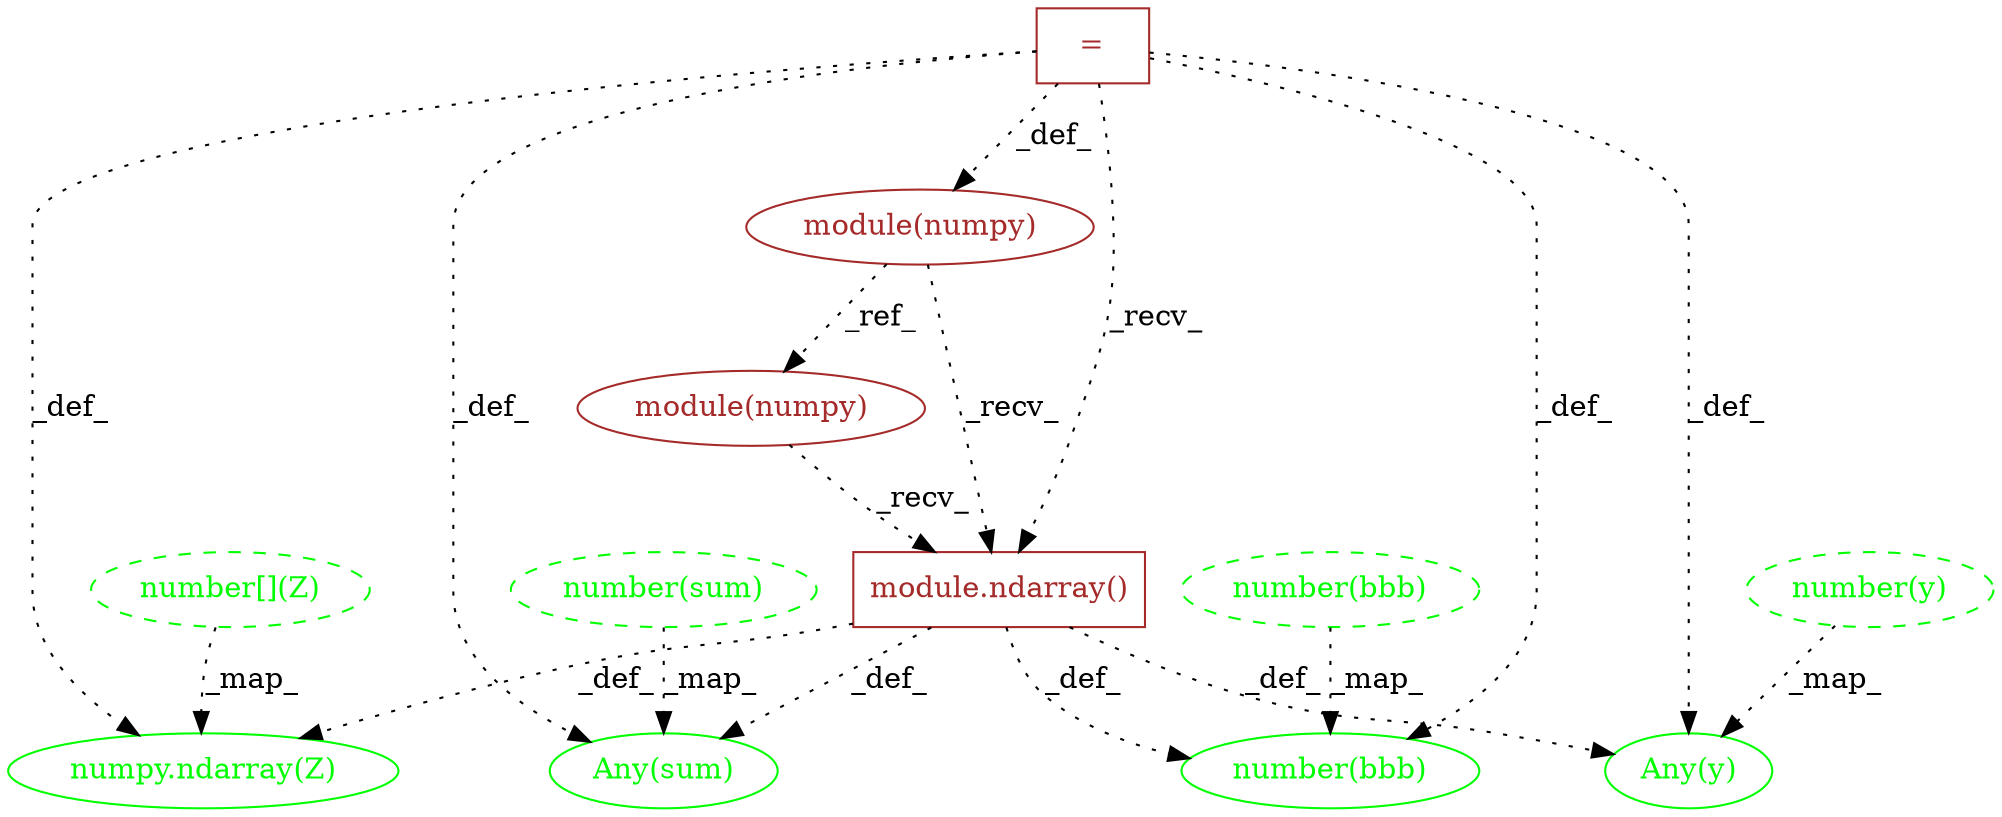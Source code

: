 digraph G {
1 [label="module.ndarray()" shape=box style=solid color=brown fontcolor=brown]
2 [label="numpy.ndarray(Z)" shape=ellipse style=solid color=green fontcolor=green]
3 [label="Any(sum)" shape=ellipse style=solid color=green fontcolor=green]
4 [label="number(bbb)" shape=ellipse style=dashed color=green fontcolor=green]
5 [label="number(bbb)" shape=ellipse style=solid color=green fontcolor=green]
6 [label="=" shape=box style=solid color=brown fontcolor=brown]
7 [label="module(numpy)" shape=ellipse style=solid color=brown fontcolor=brown]
8 [label="module(numpy)" shape=ellipse style=solid color=brown fontcolor=brown]
9 [label="number(sum)" shape=ellipse style=dashed color=green fontcolor=green]
10 [label="number(y)" shape=ellipse style=dashed color=green fontcolor=green]
11 [label="number[](Z)" shape=ellipse style=dashed color=green fontcolor=green]
12 [label="Any(y)" shape=ellipse style=solid color=green fontcolor=green]
8 -> 1 [label="_recv_" style=dotted];
7 -> 1 [label="_recv_" style=dotted];
6 -> 1 [label="_recv_" style=dotted];
1 -> 2 [label="_def_" style=dotted];
6 -> 2 [label="_def_" style=dotted];
11 -> 2 [label="_map_" style=dotted];
1 -> 3 [label="_def_" style=dotted];
6 -> 3 [label="_def_" style=dotted];
9 -> 3 [label="_map_" style=dotted];
1 -> 5 [label="_def_" style=dotted];
6 -> 5 [label="_def_" style=dotted];
4 -> 5 [label="_map_" style=dotted];
6 -> 7 [label="_def_" style=dotted];
7 -> 8 [label="_ref_" style=dotted];
1 -> 12 [label="_def_" style=dotted];
6 -> 12 [label="_def_" style=dotted];
10 -> 12 [label="_map_" style=dotted];
}